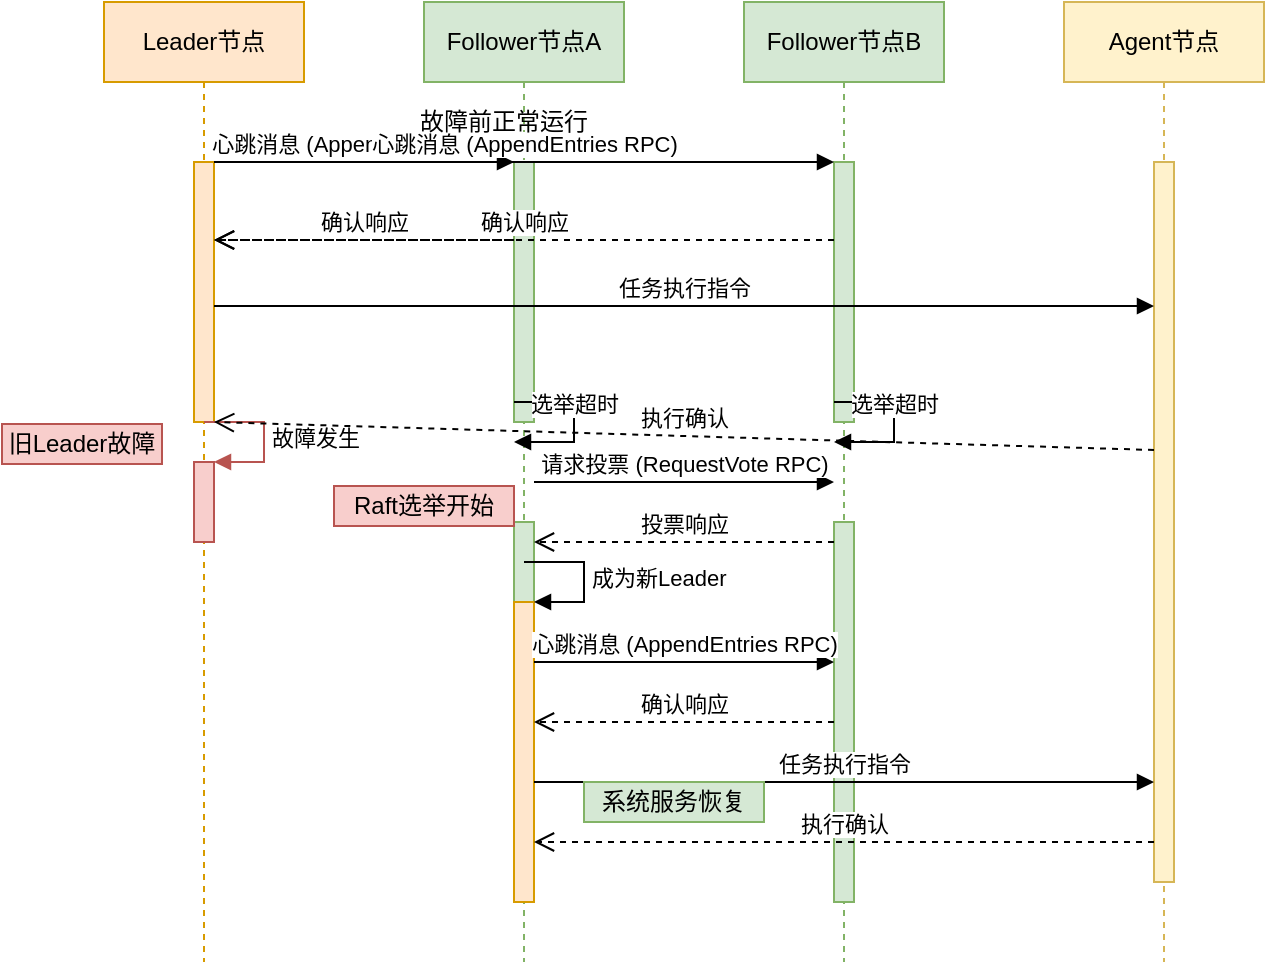 <mxfile version="27.0.6">
  <diagram name="第 1 页" id="Cr-txBN3S6SdyiGqwNR8">
    <mxGraphModel dx="436" dy="-690" grid="0" gridSize="10" guides="1" tooltips="1" connect="1" arrows="1" fold="1" page="0" pageScale="1" pageWidth="850" pageHeight="1100" math="0" shadow="0">
      <root>
        <mxCell id="0" />
        <mxCell id="1" parent="0" />
        <mxCell id="ulAN-NUVDgdVOlcWsPgG-79" value="Leader节点" style="shape=umlLifeline;perimeter=lifelinePerimeter;whiteSpace=wrap;html=1;container=1;collapsible=0;recursiveResize=0;outlineConnect=0;fillColor=#ffe6cc;strokeColor=#d79b00;" vertex="1" parent="1">
          <mxGeometry x="541" y="1283" width="100" height="480" as="geometry" />
        </mxCell>
        <mxCell id="ulAN-NUVDgdVOlcWsPgG-80" value="" style="html=1;points=[];perimeter=orthogonalPerimeter;fillColor=#ffe6cc;strokeColor=#d79b00;" vertex="1" parent="ulAN-NUVDgdVOlcWsPgG-79">
          <mxGeometry x="45" y="80" width="10" height="130" as="geometry" />
        </mxCell>
        <mxCell id="ulAN-NUVDgdVOlcWsPgG-81" value="" style="html=1;points=[];perimeter=orthogonalPerimeter;fillColor=#f8cecc;strokeColor=#b85450;" vertex="1" parent="ulAN-NUVDgdVOlcWsPgG-79">
          <mxGeometry x="45" y="230" width="10" height="40" as="geometry" />
        </mxCell>
        <mxCell id="ulAN-NUVDgdVOlcWsPgG-82" value="故障发生" style="edgeStyle=orthogonalEdgeStyle;html=1;align=left;spacingLeft=2;endArrow=block;rounded=0;entryX=1;entryY=0;strokeColor=#b85450;" edge="1" parent="ulAN-NUVDgdVOlcWsPgG-79" target="ulAN-NUVDgdVOlcWsPgG-81">
          <mxGeometry relative="1" as="geometry">
            <mxPoint x="50" y="210" as="sourcePoint" />
            <Array as="points">
              <mxPoint x="80" y="210" />
              <mxPoint x="80" y="230" />
            </Array>
          </mxGeometry>
        </mxCell>
        <mxCell id="ulAN-NUVDgdVOlcWsPgG-83" value="Follower节点A" style="shape=umlLifeline;perimeter=lifelinePerimeter;whiteSpace=wrap;html=1;container=1;collapsible=0;recursiveResize=0;outlineConnect=0;fillColor=#d5e8d4;strokeColor=#82b366;" vertex="1" parent="1">
          <mxGeometry x="701" y="1283" width="100" height="480" as="geometry" />
        </mxCell>
        <mxCell id="ulAN-NUVDgdVOlcWsPgG-84" value="" style="html=1;points=[];perimeter=orthogonalPerimeter;fillColor=#d5e8d4;strokeColor=#82b366;" vertex="1" parent="ulAN-NUVDgdVOlcWsPgG-83">
          <mxGeometry x="45" y="80" width="10" height="130" as="geometry" />
        </mxCell>
        <mxCell id="ulAN-NUVDgdVOlcWsPgG-85" value="" style="html=1;points=[];perimeter=orthogonalPerimeter;fillColor=#d5e8d4;strokeColor=#82b366;" vertex="1" parent="ulAN-NUVDgdVOlcWsPgG-83">
          <mxGeometry x="45" y="260" width="10" height="190" as="geometry" />
        </mxCell>
        <mxCell id="ulAN-NUVDgdVOlcWsPgG-108" value="Raft选举开始" style="text;html=1;strokeColor=#b85450;fillColor=#f8cecc;align=center;verticalAlign=middle;whiteSpace=wrap;rounded=0;" vertex="1" parent="ulAN-NUVDgdVOlcWsPgG-83">
          <mxGeometry x="-45" y="242" width="90" height="20" as="geometry" />
        </mxCell>
        <mxCell id="ulAN-NUVDgdVOlcWsPgG-86" value="Follower节点B" style="shape=umlLifeline;perimeter=lifelinePerimeter;whiteSpace=wrap;html=1;container=1;collapsible=0;recursiveResize=0;outlineConnect=0;fillColor=#d5e8d4;strokeColor=#82b366;" vertex="1" parent="1">
          <mxGeometry x="861" y="1283" width="100" height="480" as="geometry" />
        </mxCell>
        <mxCell id="ulAN-NUVDgdVOlcWsPgG-87" value="" style="html=1;points=[];perimeter=orthogonalPerimeter;fillColor=#d5e8d4;strokeColor=#82b366;" vertex="1" parent="ulAN-NUVDgdVOlcWsPgG-86">
          <mxGeometry x="45" y="80" width="10" height="130" as="geometry" />
        </mxCell>
        <mxCell id="ulAN-NUVDgdVOlcWsPgG-88" value="" style="html=1;points=[];perimeter=orthogonalPerimeter;fillColor=#d5e8d4;strokeColor=#82b366;" vertex="1" parent="ulAN-NUVDgdVOlcWsPgG-86">
          <mxGeometry x="45" y="260" width="10" height="190" as="geometry" />
        </mxCell>
        <mxCell id="ulAN-NUVDgdVOlcWsPgG-89" value="Agent节点" style="shape=umlLifeline;perimeter=lifelinePerimeter;whiteSpace=wrap;html=1;container=1;collapsible=0;recursiveResize=0;outlineConnect=0;fillColor=#fff2cc;strokeColor=#d6b656;" vertex="1" parent="1">
          <mxGeometry x="1021" y="1283" width="100" height="480" as="geometry" />
        </mxCell>
        <mxCell id="ulAN-NUVDgdVOlcWsPgG-90" value="" style="html=1;points=[];perimeter=orthogonalPerimeter;fillColor=#fff2cc;strokeColor=#d6b656;" vertex="1" parent="ulAN-NUVDgdVOlcWsPgG-89">
          <mxGeometry x="45" y="80" width="10" height="360" as="geometry" />
        </mxCell>
        <mxCell id="ulAN-NUVDgdVOlcWsPgG-91" value="心跳消息 (AppendEntries RPC)" style="html=1;verticalAlign=bottom;endArrow=block;entryX=0;entryY=0;rounded=0;" edge="1" parent="1" source="ulAN-NUVDgdVOlcWsPgG-80" target="ulAN-NUVDgdVOlcWsPgG-84">
          <mxGeometry relative="1" as="geometry">
            <mxPoint x="671" y="1363" as="sourcePoint" />
          </mxGeometry>
        </mxCell>
        <mxCell id="ulAN-NUVDgdVOlcWsPgG-92" value="确认响应" style="html=1;verticalAlign=bottom;endArrow=open;dashed=1;endSize=8;exitX=0;exitY=0.3;rounded=0;" edge="1" parent="1" source="ulAN-NUVDgdVOlcWsPgG-84" target="ulAN-NUVDgdVOlcWsPgG-80">
          <mxGeometry relative="1" as="geometry">
            <mxPoint x="671" y="1439" as="targetPoint" />
          </mxGeometry>
        </mxCell>
        <mxCell id="ulAN-NUVDgdVOlcWsPgG-93" value="心跳消息 (AppendEntries RPC)" style="html=1;verticalAlign=bottom;endArrow=block;entryX=0;entryY=0;rounded=0;" edge="1" parent="1" source="ulAN-NUVDgdVOlcWsPgG-80" target="ulAN-NUVDgdVOlcWsPgG-87">
          <mxGeometry relative="1" as="geometry">
            <mxPoint x="831" y="1363" as="sourcePoint" />
          </mxGeometry>
        </mxCell>
        <mxCell id="ulAN-NUVDgdVOlcWsPgG-94" value="确认响应" style="html=1;verticalAlign=bottom;endArrow=open;dashed=1;endSize=8;exitX=0;exitY=0.3;rounded=0;" edge="1" parent="1" source="ulAN-NUVDgdVOlcWsPgG-87" target="ulAN-NUVDgdVOlcWsPgG-80">
          <mxGeometry relative="1" as="geometry">
            <mxPoint x="831" y="1439" as="targetPoint" />
          </mxGeometry>
        </mxCell>
        <mxCell id="ulAN-NUVDgdVOlcWsPgG-95" value="任务执行指令" style="html=1;verticalAlign=bottom;endArrow=block;entryX=0;entryY=0.2;rounded=0;" edge="1" parent="1" source="ulAN-NUVDgdVOlcWsPgG-80" target="ulAN-NUVDgdVOlcWsPgG-90">
          <mxGeometry relative="1" as="geometry">
            <mxPoint x="991" y="1393" as="sourcePoint" />
          </mxGeometry>
        </mxCell>
        <mxCell id="ulAN-NUVDgdVOlcWsPgG-96" value="执行确认" style="html=1;verticalAlign=bottom;endArrow=open;dashed=1;endSize=8;exitX=0;exitY=0.4;rounded=0;" edge="1" parent="1" source="ulAN-NUVDgdVOlcWsPgG-90" target="ulAN-NUVDgdVOlcWsPgG-80">
          <mxGeometry relative="1" as="geometry">
            <mxPoint x="991" y="1469" as="targetPoint" />
          </mxGeometry>
        </mxCell>
        <mxCell id="ulAN-NUVDgdVOlcWsPgG-97" value="选举超时" style="html=1;verticalAlign=bottom;endArrow=block;rounded=0;" edge="1" parent="1">
          <mxGeometry width="80" relative="1" as="geometry">
            <mxPoint x="746" y="1483" as="sourcePoint" />
            <mxPoint x="746" y="1503" as="targetPoint" />
            <Array as="points">
              <mxPoint x="776" y="1483" />
              <mxPoint x="776" y="1503" />
            </Array>
          </mxGeometry>
        </mxCell>
        <mxCell id="ulAN-NUVDgdVOlcWsPgG-98" value="选举超时" style="html=1;verticalAlign=bottom;endArrow=block;rounded=0;" edge="1" parent="1">
          <mxGeometry width="80" relative="1" as="geometry">
            <mxPoint x="906" y="1483" as="sourcePoint" />
            <mxPoint x="906" y="1503" as="targetPoint" />
            <Array as="points">
              <mxPoint x="936" y="1483" />
              <mxPoint x="936" y="1503" />
            </Array>
          </mxGeometry>
        </mxCell>
        <mxCell id="ulAN-NUVDgdVOlcWsPgG-99" value="请求投票 (RequestVote RPC)" style="html=1;verticalAlign=bottom;endArrow=block;rounded=0;" edge="1" parent="1">
          <mxGeometry relative="1" as="geometry">
            <mxPoint x="756" y="1523" as="sourcePoint" />
            <mxPoint x="906" y="1523" as="targetPoint" />
          </mxGeometry>
        </mxCell>
        <mxCell id="ulAN-NUVDgdVOlcWsPgG-100" value="投票响应" style="html=1;verticalAlign=bottom;endArrow=open;dashed=1;endSize=8;rounded=0;" edge="1" parent="1">
          <mxGeometry relative="1" as="geometry">
            <mxPoint x="756" y="1553" as="targetPoint" />
            <mxPoint x="906" y="1553" as="sourcePoint" />
          </mxGeometry>
        </mxCell>
        <mxCell id="ulAN-NUVDgdVOlcWsPgG-101" value="" style="html=1;points=[];perimeter=orthogonalPerimeter;fillColor=#ffe6cc;strokeColor=#d79b00;" vertex="1" parent="1">
          <mxGeometry x="746" y="1583" width="10" height="150" as="geometry" />
        </mxCell>
        <mxCell id="ulAN-NUVDgdVOlcWsPgG-102" value="成为新Leader" style="edgeStyle=orthogonalEdgeStyle;html=1;align=left;spacingLeft=2;endArrow=block;rounded=0;entryX=1;entryY=0;" edge="1" parent="1" target="ulAN-NUVDgdVOlcWsPgG-101">
          <mxGeometry relative="1" as="geometry">
            <mxPoint x="751" y="1563" as="sourcePoint" />
            <Array as="points">
              <mxPoint x="781" y="1563" />
              <mxPoint x="781" y="1583" />
            </Array>
          </mxGeometry>
        </mxCell>
        <mxCell id="ulAN-NUVDgdVOlcWsPgG-103" value="心跳消息 (AppendEntries RPC)" style="html=1;verticalAlign=bottom;endArrow=block;rounded=0;" edge="1" parent="1">
          <mxGeometry relative="1" as="geometry">
            <mxPoint x="756" y="1613" as="sourcePoint" />
            <mxPoint x="906" y="1613" as="targetPoint" />
          </mxGeometry>
        </mxCell>
        <mxCell id="ulAN-NUVDgdVOlcWsPgG-104" value="确认响应" style="html=1;verticalAlign=bottom;endArrow=open;dashed=1;endSize=8;rounded=0;" edge="1" parent="1">
          <mxGeometry relative="1" as="geometry">
            <mxPoint x="756" y="1643" as="targetPoint" />
            <mxPoint x="906" y="1643" as="sourcePoint" />
          </mxGeometry>
        </mxCell>
        <mxCell id="ulAN-NUVDgdVOlcWsPgG-105" value="任务执行指令" style="html=1;verticalAlign=bottom;endArrow=block;rounded=0;" edge="1" parent="1">
          <mxGeometry relative="1" as="geometry">
            <mxPoint x="756" y="1673" as="sourcePoint" />
            <mxPoint x="1066" y="1673" as="targetPoint" />
          </mxGeometry>
        </mxCell>
        <mxCell id="ulAN-NUVDgdVOlcWsPgG-106" value="执行确认" style="html=1;verticalAlign=bottom;endArrow=open;dashed=1;endSize=8;rounded=0;" edge="1" parent="1">
          <mxGeometry relative="1" as="geometry">
            <mxPoint x="756" y="1703" as="targetPoint" />
            <mxPoint x="1066" y="1703" as="sourcePoint" />
          </mxGeometry>
        </mxCell>
        <mxCell id="ulAN-NUVDgdVOlcWsPgG-107" value="旧Leader故障" style="text;html=1;strokeColor=#b85450;fillColor=#f8cecc;align=center;verticalAlign=middle;whiteSpace=wrap;rounded=0;" vertex="1" parent="1">
          <mxGeometry x="490" y="1494" width="80" height="20" as="geometry" />
        </mxCell>
        <mxCell id="ulAN-NUVDgdVOlcWsPgG-109" value="系统服务恢复" style="text;html=1;strokeColor=#82b366;fillColor=#d5e8d4;align=center;verticalAlign=middle;whiteSpace=wrap;rounded=0;" vertex="1" parent="1">
          <mxGeometry x="781" y="1673" width="90" height="20" as="geometry" />
        </mxCell>
        <mxCell id="ulAN-NUVDgdVOlcWsPgG-110" value="故障前正常运行" style="text;html=1;strokeColor=none;fillColor=none;align=center;verticalAlign=middle;whiteSpace=wrap;rounded=0;" vertex="1" parent="1">
          <mxGeometry x="691" y="1333" width="100" height="20" as="geometry" />
        </mxCell>
      </root>
    </mxGraphModel>
  </diagram>
</mxfile>
